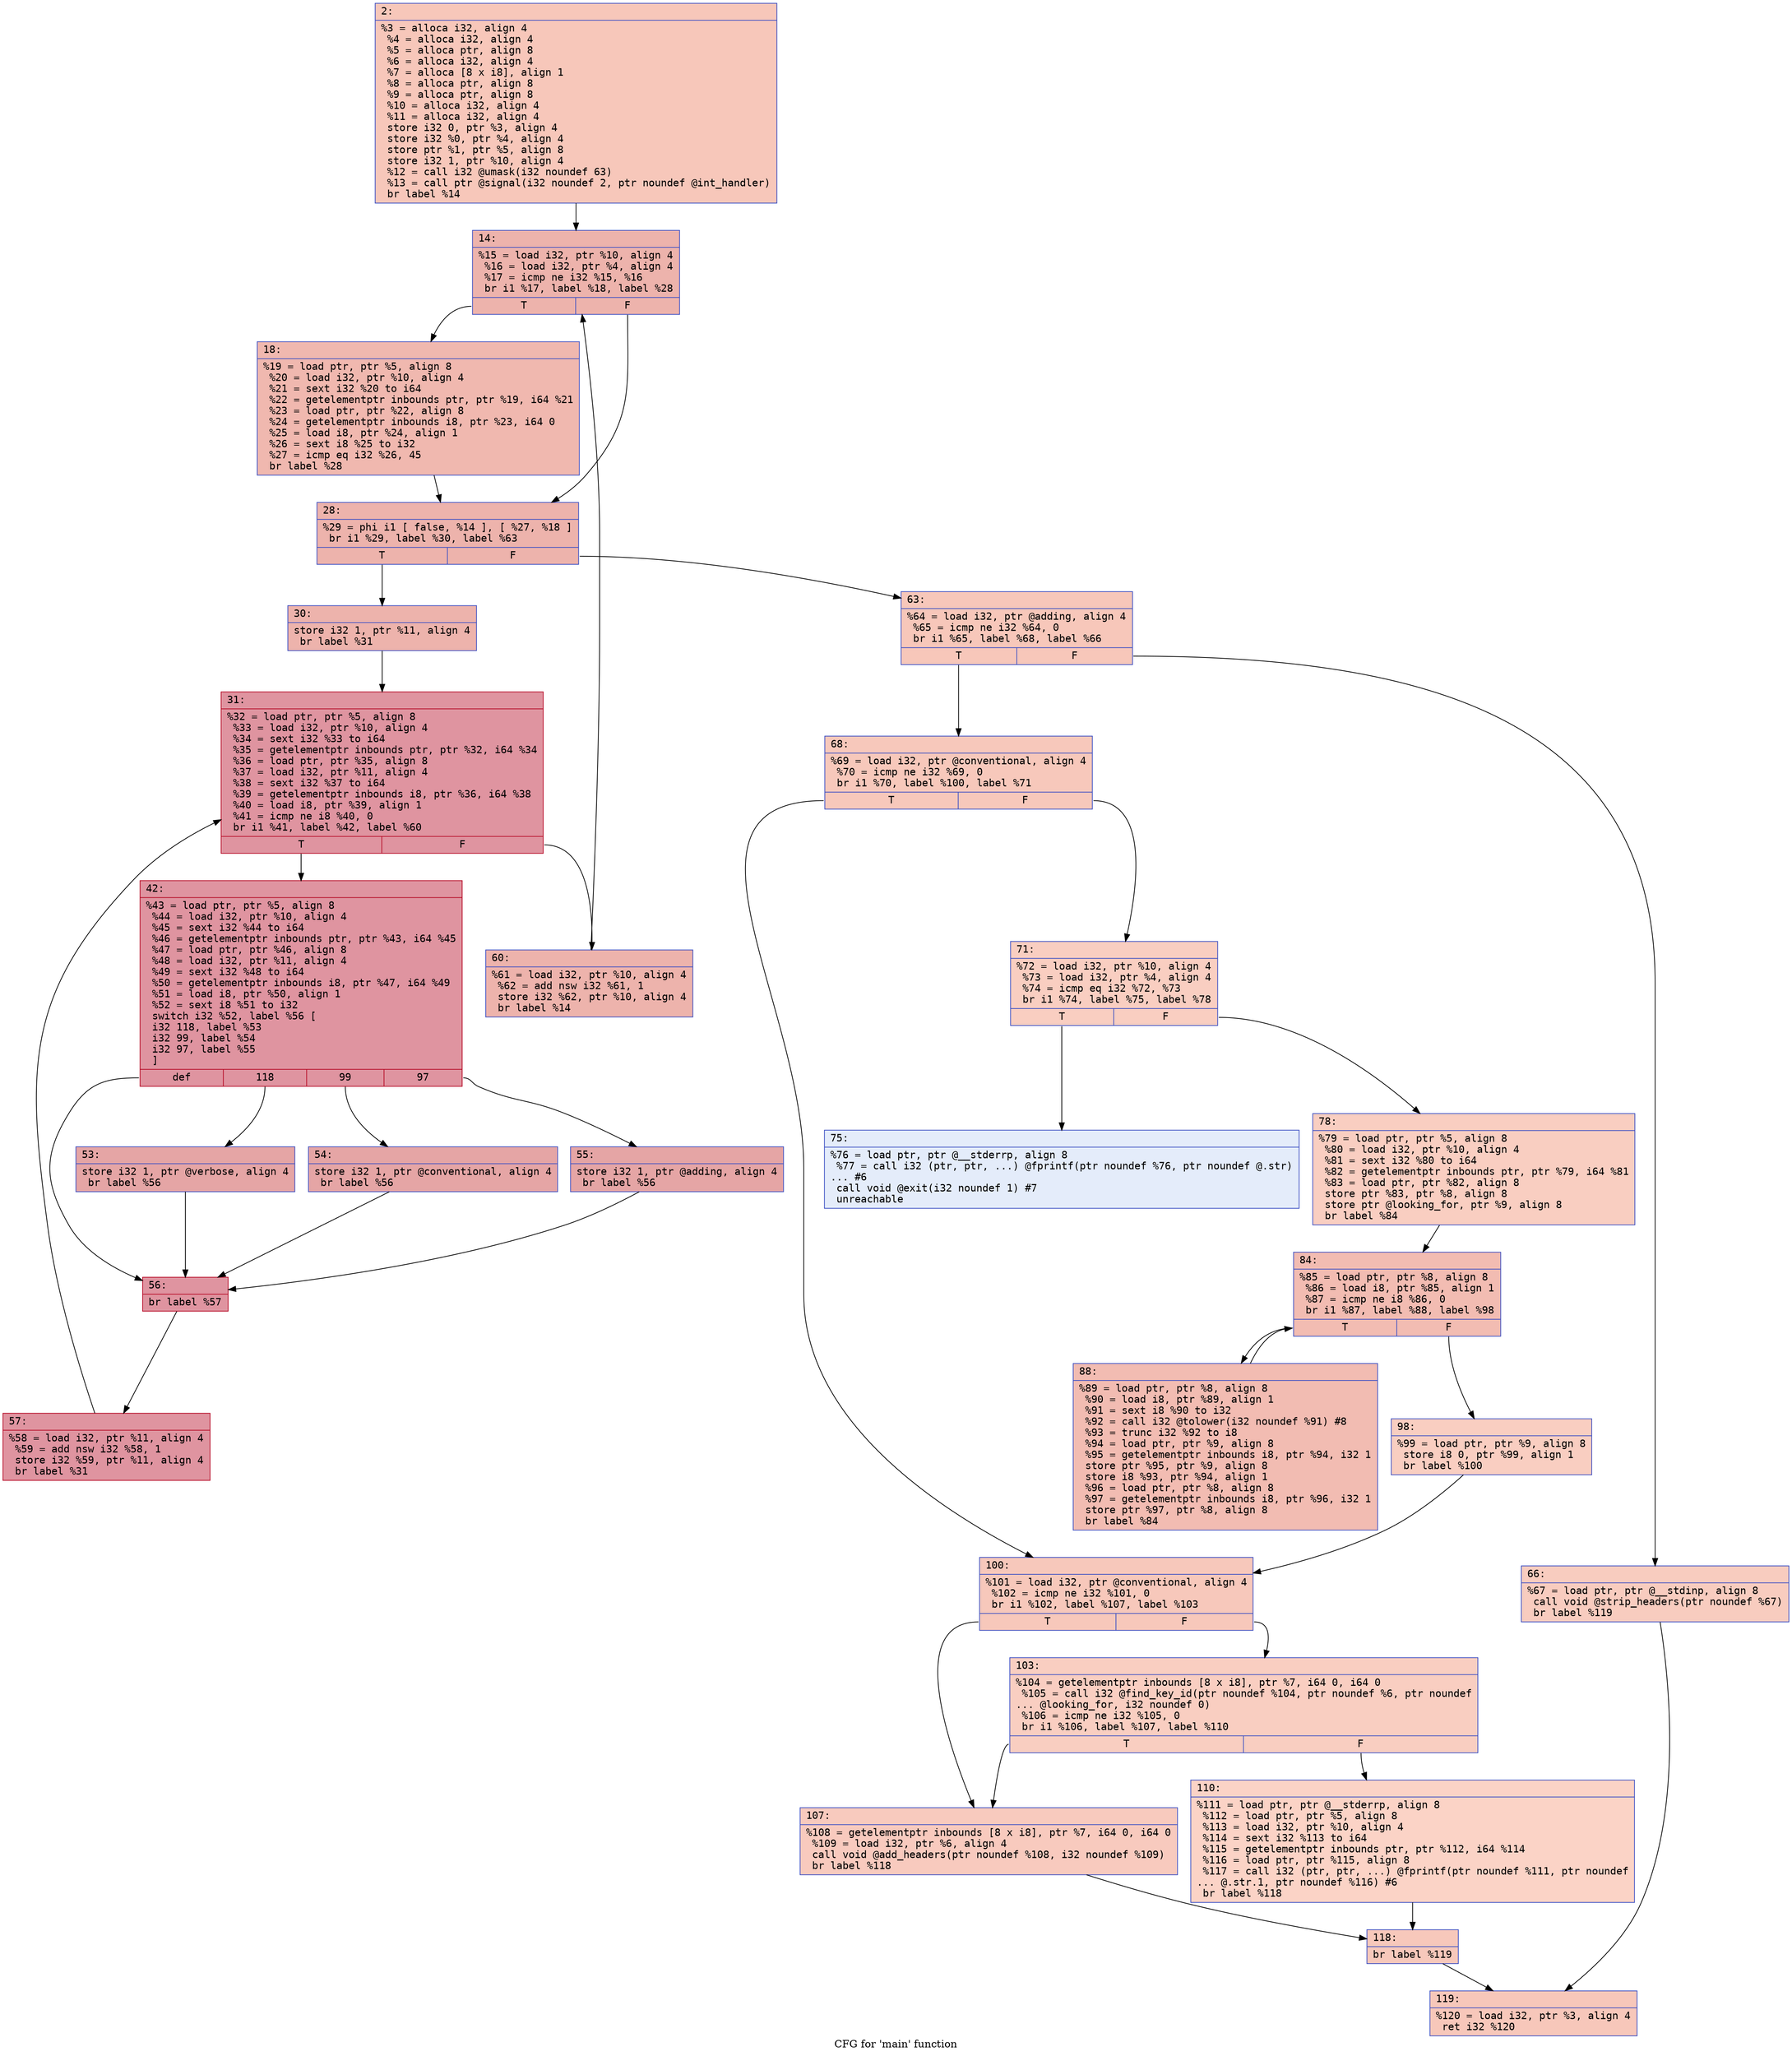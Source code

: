 digraph "CFG for 'main' function" {
	label="CFG for 'main' function";

	Node0x60000217e300 [shape=record,color="#3d50c3ff", style=filled, fillcolor="#ec7f6370" fontname="Courier",label="{2:\l|  %3 = alloca i32, align 4\l  %4 = alloca i32, align 4\l  %5 = alloca ptr, align 8\l  %6 = alloca i32, align 4\l  %7 = alloca [8 x i8], align 1\l  %8 = alloca ptr, align 8\l  %9 = alloca ptr, align 8\l  %10 = alloca i32, align 4\l  %11 = alloca i32, align 4\l  store i32 0, ptr %3, align 4\l  store i32 %0, ptr %4, align 4\l  store ptr %1, ptr %5, align 8\l  store i32 1, ptr %10, align 4\l  %12 = call i32 @umask(i32 noundef 63)\l  %13 = call ptr @signal(i32 noundef 2, ptr noundef @int_handler)\l  br label %14\l}"];
	Node0x60000217e300 -> Node0x60000217e350[tooltip="2 -> 14\nProbability 100.00%" ];
	Node0x60000217e350 [shape=record,color="#3d50c3ff", style=filled, fillcolor="#d6524470" fontname="Courier",label="{14:\l|  %15 = load i32, ptr %10, align 4\l  %16 = load i32, ptr %4, align 4\l  %17 = icmp ne i32 %15, %16\l  br i1 %17, label %18, label %28\l|{<s0>T|<s1>F}}"];
	Node0x60000217e350:s0 -> Node0x60000217e3a0[tooltip="14 -> 18\nProbability 50.00%" ];
	Node0x60000217e350:s1 -> Node0x60000217e3f0[tooltip="14 -> 28\nProbability 50.00%" ];
	Node0x60000217e3a0 [shape=record,color="#3d50c3ff", style=filled, fillcolor="#dc5d4a70" fontname="Courier",label="{18:\l|  %19 = load ptr, ptr %5, align 8\l  %20 = load i32, ptr %10, align 4\l  %21 = sext i32 %20 to i64\l  %22 = getelementptr inbounds ptr, ptr %19, i64 %21\l  %23 = load ptr, ptr %22, align 8\l  %24 = getelementptr inbounds i8, ptr %23, i64 0\l  %25 = load i8, ptr %24, align 1\l  %26 = sext i8 %25 to i32\l  %27 = icmp eq i32 %26, 45\l  br label %28\l}"];
	Node0x60000217e3a0 -> Node0x60000217e3f0[tooltip="18 -> 28\nProbability 100.00%" ];
	Node0x60000217e3f0 [shape=record,color="#3d50c3ff", style=filled, fillcolor="#d6524470" fontname="Courier",label="{28:\l|  %29 = phi i1 [ false, %14 ], [ %27, %18 ]\l  br i1 %29, label %30, label %63\l|{<s0>T|<s1>F}}"];
	Node0x60000217e3f0:s0 -> Node0x60000217e440[tooltip="28 -> 30\nProbability 96.88%" ];
	Node0x60000217e3f0:s1 -> Node0x60000217e710[tooltip="28 -> 63\nProbability 3.12%" ];
	Node0x60000217e440 [shape=record,color="#3d50c3ff", style=filled, fillcolor="#d6524470" fontname="Courier",label="{30:\l|  store i32 1, ptr %11, align 4\l  br label %31\l}"];
	Node0x60000217e440 -> Node0x60000217e490[tooltip="30 -> 31\nProbability 100.00%" ];
	Node0x60000217e490 [shape=record,color="#b70d28ff", style=filled, fillcolor="#b70d2870" fontname="Courier",label="{31:\l|  %32 = load ptr, ptr %5, align 8\l  %33 = load i32, ptr %10, align 4\l  %34 = sext i32 %33 to i64\l  %35 = getelementptr inbounds ptr, ptr %32, i64 %34\l  %36 = load ptr, ptr %35, align 8\l  %37 = load i32, ptr %11, align 4\l  %38 = sext i32 %37 to i64\l  %39 = getelementptr inbounds i8, ptr %36, i64 %38\l  %40 = load i8, ptr %39, align 1\l  %41 = icmp ne i8 %40, 0\l  br i1 %41, label %42, label %60\l|{<s0>T|<s1>F}}"];
	Node0x60000217e490:s0 -> Node0x60000217e4e0[tooltip="31 -> 42\nProbability 96.88%" ];
	Node0x60000217e490:s1 -> Node0x60000217e6c0[tooltip="31 -> 60\nProbability 3.12%" ];
	Node0x60000217e4e0 [shape=record,color="#b70d28ff", style=filled, fillcolor="#b70d2870" fontname="Courier",label="{42:\l|  %43 = load ptr, ptr %5, align 8\l  %44 = load i32, ptr %10, align 4\l  %45 = sext i32 %44 to i64\l  %46 = getelementptr inbounds ptr, ptr %43, i64 %45\l  %47 = load ptr, ptr %46, align 8\l  %48 = load i32, ptr %11, align 4\l  %49 = sext i32 %48 to i64\l  %50 = getelementptr inbounds i8, ptr %47, i64 %49\l  %51 = load i8, ptr %50, align 1\l  %52 = sext i8 %51 to i32\l  switch i32 %52, label %56 [\l    i32 118, label %53\l    i32 99, label %54\l    i32 97, label %55\l  ]\l|{<s0>def|<s1>118|<s2>99|<s3>97}}"];
	Node0x60000217e4e0:s0 -> Node0x60000217e620[tooltip="42 -> 56\nProbability 25.00%" ];
	Node0x60000217e4e0:s1 -> Node0x60000217e530[tooltip="42 -> 53\nProbability 25.00%" ];
	Node0x60000217e4e0:s2 -> Node0x60000217e580[tooltip="42 -> 54\nProbability 25.00%" ];
	Node0x60000217e4e0:s3 -> Node0x60000217e5d0[tooltip="42 -> 55\nProbability 25.00%" ];
	Node0x60000217e530 [shape=record,color="#3d50c3ff", style=filled, fillcolor="#c5333470" fontname="Courier",label="{53:\l|  store i32 1, ptr @verbose, align 4\l  br label %56\l}"];
	Node0x60000217e530 -> Node0x60000217e620[tooltip="53 -> 56\nProbability 100.00%" ];
	Node0x60000217e580 [shape=record,color="#3d50c3ff", style=filled, fillcolor="#c5333470" fontname="Courier",label="{54:\l|  store i32 1, ptr @conventional, align 4\l  br label %56\l}"];
	Node0x60000217e580 -> Node0x60000217e620[tooltip="54 -> 56\nProbability 100.00%" ];
	Node0x60000217e5d0 [shape=record,color="#3d50c3ff", style=filled, fillcolor="#c5333470" fontname="Courier",label="{55:\l|  store i32 1, ptr @adding, align 4\l  br label %56\l}"];
	Node0x60000217e5d0 -> Node0x60000217e620[tooltip="55 -> 56\nProbability 100.00%" ];
	Node0x60000217e620 [shape=record,color="#b70d28ff", style=filled, fillcolor="#b70d2870" fontname="Courier",label="{56:\l|  br label %57\l}"];
	Node0x60000217e620 -> Node0x60000217e670[tooltip="56 -> 57\nProbability 100.00%" ];
	Node0x60000217e670 [shape=record,color="#b70d28ff", style=filled, fillcolor="#b70d2870" fontname="Courier",label="{57:\l|  %58 = load i32, ptr %11, align 4\l  %59 = add nsw i32 %58, 1\l  store i32 %59, ptr %11, align 4\l  br label %31\l}"];
	Node0x60000217e670 -> Node0x60000217e490[tooltip="57 -> 31\nProbability 100.00%" ];
	Node0x60000217e6c0 [shape=record,color="#3d50c3ff", style=filled, fillcolor="#d6524470" fontname="Courier",label="{60:\l|  %61 = load i32, ptr %10, align 4\l  %62 = add nsw i32 %61, 1\l  store i32 %62, ptr %10, align 4\l  br label %14\l}"];
	Node0x60000217e6c0 -> Node0x60000217e350[tooltip="60 -> 14\nProbability 100.00%" ];
	Node0x60000217e710 [shape=record,color="#3d50c3ff", style=filled, fillcolor="#ec7f6370" fontname="Courier",label="{63:\l|  %64 = load i32, ptr @adding, align 4\l  %65 = icmp ne i32 %64, 0\l  br i1 %65, label %68, label %66\l|{<s0>T|<s1>F}}"];
	Node0x60000217e710:s0 -> Node0x60000217e7b0[tooltip="63 -> 68\nProbability 62.50%" ];
	Node0x60000217e710:s1 -> Node0x60000217e760[tooltip="63 -> 66\nProbability 37.50%" ];
	Node0x60000217e760 [shape=record,color="#3d50c3ff", style=filled, fillcolor="#f08b6e70" fontname="Courier",label="{66:\l|  %67 = load ptr, ptr @__stdinp, align 8\l  call void @strip_headers(ptr noundef %67)\l  br label %119\l}"];
	Node0x60000217e760 -> Node0x60000217eb70[tooltip="66 -> 119\nProbability 100.00%" ];
	Node0x60000217e7b0 [shape=record,color="#3d50c3ff", style=filled, fillcolor="#ed836670" fontname="Courier",label="{68:\l|  %69 = load i32, ptr @conventional, align 4\l  %70 = icmp ne i32 %69, 0\l  br i1 %70, label %100, label %71\l|{<s0>T|<s1>F}}"];
	Node0x60000217e7b0:s0 -> Node0x60000217e9e0[tooltip="68 -> 100\nProbability 62.50%" ];
	Node0x60000217e7b0:s1 -> Node0x60000217e800[tooltip="68 -> 71\nProbability 37.50%" ];
	Node0x60000217e800 [shape=record,color="#3d50c3ff", style=filled, fillcolor="#f2907270" fontname="Courier",label="{71:\l|  %72 = load i32, ptr %10, align 4\l  %73 = load i32, ptr %4, align 4\l  %74 = icmp eq i32 %72, %73\l  br i1 %74, label %75, label %78\l|{<s0>T|<s1>F}}"];
	Node0x60000217e800:s0 -> Node0x60000217e850[tooltip="71 -> 75\nProbability 0.00%" ];
	Node0x60000217e800:s1 -> Node0x60000217e8a0[tooltip="71 -> 78\nProbability 100.00%" ];
	Node0x60000217e850 [shape=record,color="#3d50c3ff", style=filled, fillcolor="#c1d4f470" fontname="Courier",label="{75:\l|  %76 = load ptr, ptr @__stderrp, align 8\l  %77 = call i32 (ptr, ptr, ...) @fprintf(ptr noundef %76, ptr noundef @.str)\l... #6\l  call void @exit(i32 noundef 1) #7\l  unreachable\l}"];
	Node0x60000217e8a0 [shape=record,color="#3d50c3ff", style=filled, fillcolor="#f2907270" fontname="Courier",label="{78:\l|  %79 = load ptr, ptr %5, align 8\l  %80 = load i32, ptr %10, align 4\l  %81 = sext i32 %80 to i64\l  %82 = getelementptr inbounds ptr, ptr %79, i64 %81\l  %83 = load ptr, ptr %82, align 8\l  store ptr %83, ptr %8, align 8\l  store ptr @looking_for, ptr %9, align 8\l  br label %84\l}"];
	Node0x60000217e8a0 -> Node0x60000217e8f0[tooltip="78 -> 84\nProbability 100.00%" ];
	Node0x60000217e8f0 [shape=record,color="#3d50c3ff", style=filled, fillcolor="#e1675170" fontname="Courier",label="{84:\l|  %85 = load ptr, ptr %8, align 8\l  %86 = load i8, ptr %85, align 1\l  %87 = icmp ne i8 %86, 0\l  br i1 %87, label %88, label %98\l|{<s0>T|<s1>F}}"];
	Node0x60000217e8f0:s0 -> Node0x60000217e940[tooltip="84 -> 88\nProbability 96.88%" ];
	Node0x60000217e8f0:s1 -> Node0x60000217e990[tooltip="84 -> 98\nProbability 3.12%" ];
	Node0x60000217e940 [shape=record,color="#3d50c3ff", style=filled, fillcolor="#e1675170" fontname="Courier",label="{88:\l|  %89 = load ptr, ptr %8, align 8\l  %90 = load i8, ptr %89, align 1\l  %91 = sext i8 %90 to i32\l  %92 = call i32 @tolower(i32 noundef %91) #8\l  %93 = trunc i32 %92 to i8\l  %94 = load ptr, ptr %9, align 8\l  %95 = getelementptr inbounds i8, ptr %94, i32 1\l  store ptr %95, ptr %9, align 8\l  store i8 %93, ptr %94, align 1\l  %96 = load ptr, ptr %8, align 8\l  %97 = getelementptr inbounds i8, ptr %96, i32 1\l  store ptr %97, ptr %8, align 8\l  br label %84\l}"];
	Node0x60000217e940 -> Node0x60000217e8f0[tooltip="88 -> 84\nProbability 100.00%" ];
	Node0x60000217e990 [shape=record,color="#3d50c3ff", style=filled, fillcolor="#f2907270" fontname="Courier",label="{98:\l|  %99 = load ptr, ptr %9, align 8\l  store i8 0, ptr %99, align 1\l  br label %100\l}"];
	Node0x60000217e990 -> Node0x60000217e9e0[tooltip="98 -> 100\nProbability 100.00%" ];
	Node0x60000217e9e0 [shape=record,color="#3d50c3ff", style=filled, fillcolor="#ed836670" fontname="Courier",label="{100:\l|  %101 = load i32, ptr @conventional, align 4\l  %102 = icmp ne i32 %101, 0\l  br i1 %102, label %107, label %103\l|{<s0>T|<s1>F}}"];
	Node0x60000217e9e0:s0 -> Node0x60000217ea80[tooltip="100 -> 107\nProbability 62.50%" ];
	Node0x60000217e9e0:s1 -> Node0x60000217ea30[tooltip="100 -> 103\nProbability 37.50%" ];
	Node0x60000217ea30 [shape=record,color="#3d50c3ff", style=filled, fillcolor="#f2907270" fontname="Courier",label="{103:\l|  %104 = getelementptr inbounds [8 x i8], ptr %7, i64 0, i64 0\l  %105 = call i32 @find_key_id(ptr noundef %104, ptr noundef %6, ptr noundef\l... @looking_for, i32 noundef 0)\l  %106 = icmp ne i32 %105, 0\l  br i1 %106, label %107, label %110\l|{<s0>T|<s1>F}}"];
	Node0x60000217ea30:s0 -> Node0x60000217ea80[tooltip="103 -> 107\nProbability 62.50%" ];
	Node0x60000217ea30:s1 -> Node0x60000217ead0[tooltip="103 -> 110\nProbability 37.50%" ];
	Node0x60000217ea80 [shape=record,color="#3d50c3ff", style=filled, fillcolor="#ef886b70" fontname="Courier",label="{107:\l|  %108 = getelementptr inbounds [8 x i8], ptr %7, i64 0, i64 0\l  %109 = load i32, ptr %6, align 4\l  call void @add_headers(ptr noundef %108, i32 noundef %109)\l  br label %118\l}"];
	Node0x60000217ea80 -> Node0x60000217eb20[tooltip="107 -> 118\nProbability 100.00%" ];
	Node0x60000217ead0 [shape=record,color="#3d50c3ff", style=filled, fillcolor="#f59c7d70" fontname="Courier",label="{110:\l|  %111 = load ptr, ptr @__stderrp, align 8\l  %112 = load ptr, ptr %5, align 8\l  %113 = load i32, ptr %10, align 4\l  %114 = sext i32 %113 to i64\l  %115 = getelementptr inbounds ptr, ptr %112, i64 %114\l  %116 = load ptr, ptr %115, align 8\l  %117 = call i32 (ptr, ptr, ...) @fprintf(ptr noundef %111, ptr noundef\l... @.str.1, ptr noundef %116) #6\l  br label %118\l}"];
	Node0x60000217ead0 -> Node0x60000217eb20[tooltip="110 -> 118\nProbability 100.00%" ];
	Node0x60000217eb20 [shape=record,color="#3d50c3ff", style=filled, fillcolor="#ed836670" fontname="Courier",label="{118:\l|  br label %119\l}"];
	Node0x60000217eb20 -> Node0x60000217eb70[tooltip="118 -> 119\nProbability 100.00%" ];
	Node0x60000217eb70 [shape=record,color="#3d50c3ff", style=filled, fillcolor="#ec7f6370" fontname="Courier",label="{119:\l|  %120 = load i32, ptr %3, align 4\l  ret i32 %120\l}"];
}
